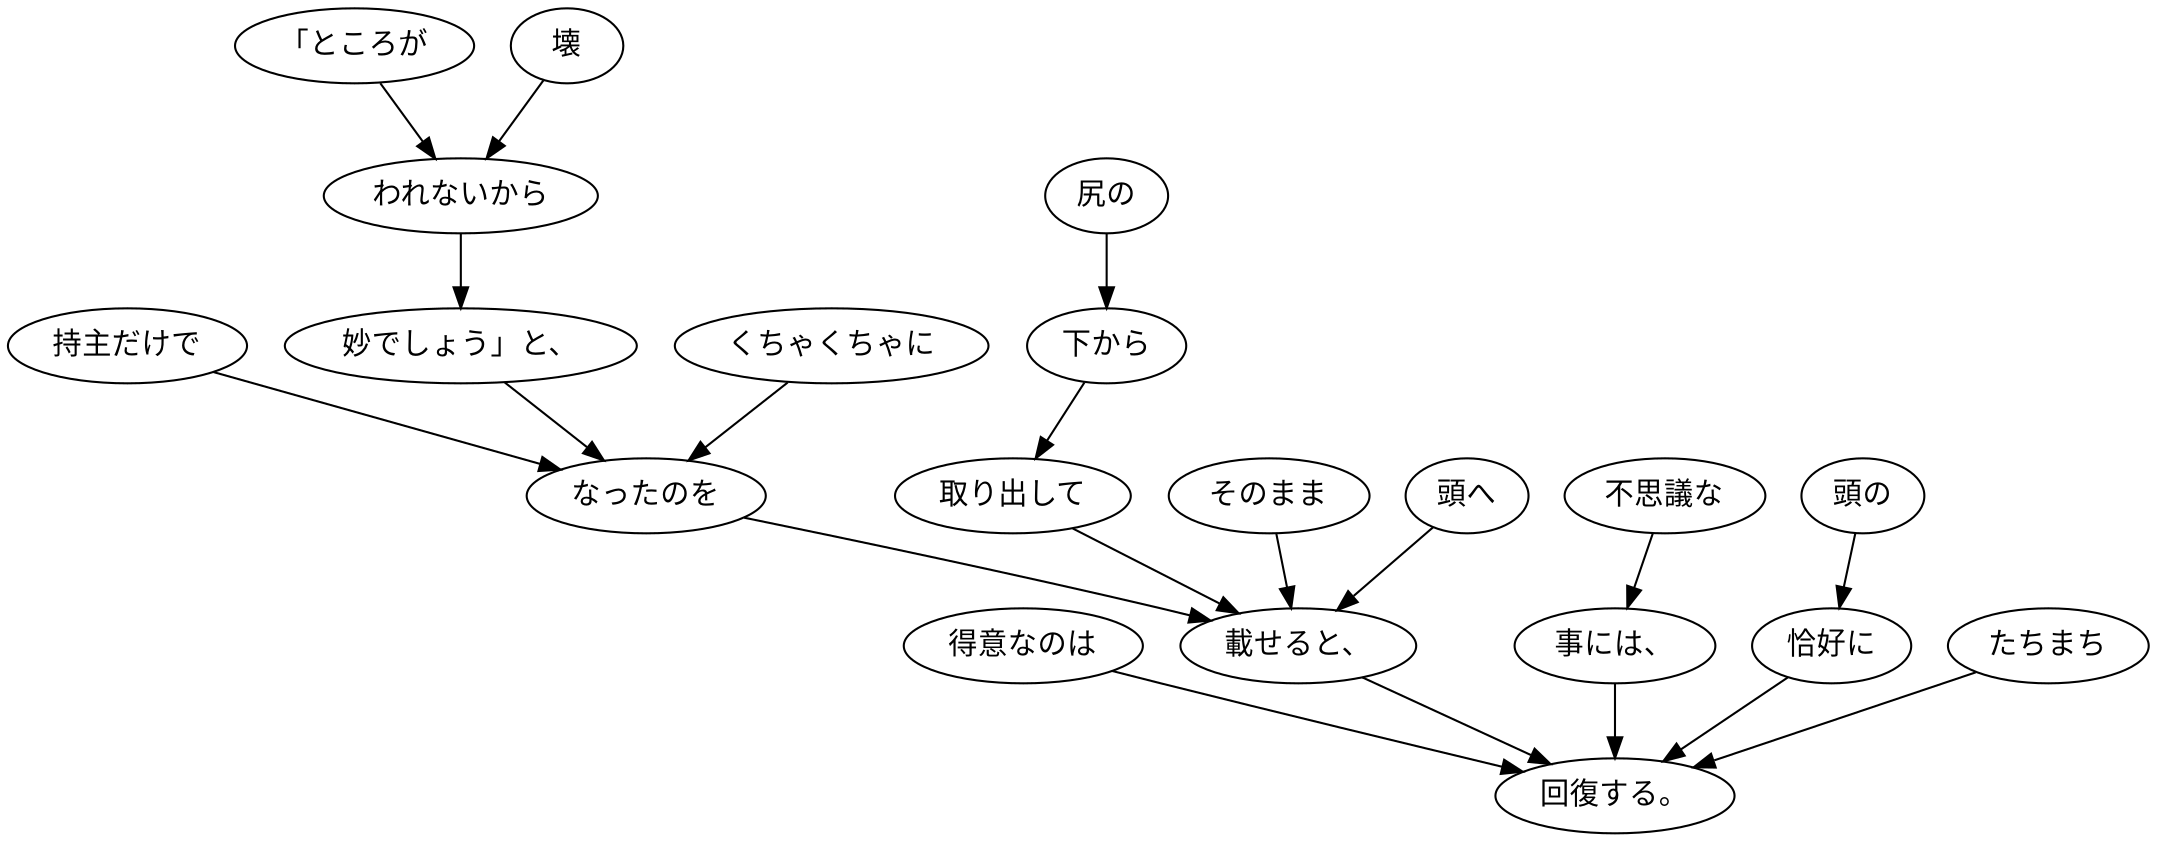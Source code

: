 digraph graph3475 {
	node0 [label="得意なのは"];
	node1 [label="持主だけで"];
	node2 [label="「ところが"];
	node3 [label="壊"];
	node4 [label="われないから"];
	node5 [label="妙でしょう」と、"];
	node6 [label="くちゃくちゃに"];
	node7 [label="なったのを"];
	node8 [label="尻の"];
	node9 [label="下から"];
	node10 [label="取り出して"];
	node11 [label="そのまま"];
	node12 [label="頭へ"];
	node13 [label="載せると、"];
	node14 [label="不思議な"];
	node15 [label="事には、"];
	node16 [label="頭の"];
	node17 [label="恰好に"];
	node18 [label="たちまち"];
	node19 [label="回復する。"];
	node0 -> node19;
	node1 -> node7;
	node2 -> node4;
	node3 -> node4;
	node4 -> node5;
	node5 -> node7;
	node6 -> node7;
	node7 -> node13;
	node8 -> node9;
	node9 -> node10;
	node10 -> node13;
	node11 -> node13;
	node12 -> node13;
	node13 -> node19;
	node14 -> node15;
	node15 -> node19;
	node16 -> node17;
	node17 -> node19;
	node18 -> node19;
}
